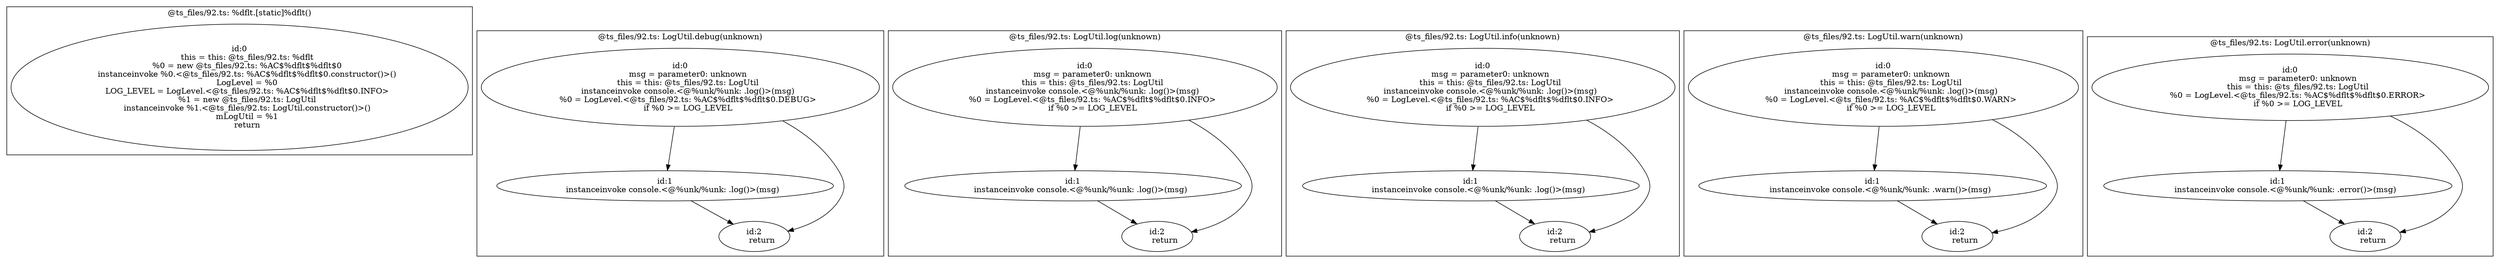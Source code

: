 digraph "92.ts" {
subgraph "cluster_@ts_files/92.ts: %dflt.[static]%dflt()" {
  label="@ts_files/92.ts: %dflt.[static]%dflt()";
  Node33270 [label="id:0
      this = this: @ts_files/92.ts: %dflt
      %0 = new @ts_files/92.ts: %AC$%dflt$%dflt$0
      instanceinvoke %0.<@ts_files/92.ts: %AC$%dflt$%dflt$0.constructor()>()
      LogLevel = %0
      LOG_LEVEL = LogLevel.<@ts_files/92.ts: %AC$%dflt$%dflt$0.INFO>
      %1 = new @ts_files/92.ts: LogUtil
      instanceinvoke %1.<@ts_files/92.ts: LogUtil.constructor()>()
      mLogUtil = %1
      return"];
}
subgraph "cluster_@ts_files/92.ts: LogUtil.debug(unknown)" {
  label="@ts_files/92.ts: LogUtil.debug(unknown)";
  Node35760 [label="id:0
      msg = parameter0: unknown
      this = this: @ts_files/92.ts: LogUtil
      instanceinvoke console.<@%unk/%unk: .log()>(msg)
      %0 = LogLevel.<@ts_files/92.ts: %AC$%dflt$%dflt$0.DEBUG>
      if %0 >= LOG_LEVEL"];
  Node35761 [label="id:1
      instanceinvoke console.<@%unk/%unk: .log()>(msg)"];
  Node35762 [label="id:2
      return"];
  Node35760 -> Node35761;
  Node35760 -> Node35762;
  Node35761 -> Node35762;
}
subgraph "cluster_@ts_files/92.ts: LogUtil.log(unknown)" {
  label="@ts_files/92.ts: LogUtil.log(unknown)";
  Node33790 [label="id:0
      msg = parameter0: unknown
      this = this: @ts_files/92.ts: LogUtil
      instanceinvoke console.<@%unk/%unk: .log()>(msg)
      %0 = LogLevel.<@ts_files/92.ts: %AC$%dflt$%dflt$0.INFO>
      if %0 >= LOG_LEVEL"];
  Node33791 [label="id:1
      instanceinvoke console.<@%unk/%unk: .log()>(msg)"];
  Node33792 [label="id:2
      return"];
  Node33790 -> Node33791;
  Node33790 -> Node33792;
  Node33791 -> Node33792;
}
subgraph "cluster_@ts_files/92.ts: LogUtil.info(unknown)" {
  label="@ts_files/92.ts: LogUtil.info(unknown)";
  Node34850 [label="id:0
      msg = parameter0: unknown
      this = this: @ts_files/92.ts: LogUtil
      instanceinvoke console.<@%unk/%unk: .log()>(msg)
      %0 = LogLevel.<@ts_files/92.ts: %AC$%dflt$%dflt$0.INFO>
      if %0 >= LOG_LEVEL"];
  Node34851 [label="id:1
      instanceinvoke console.<@%unk/%unk: .log()>(msg)"];
  Node34852 [label="id:2
      return"];
  Node34850 -> Node34851;
  Node34850 -> Node34852;
  Node34851 -> Node34852;
}
subgraph "cluster_@ts_files/92.ts: LogUtil.warn(unknown)" {
  label="@ts_files/92.ts: LogUtil.warn(unknown)";
  Node34970 [label="id:0
      msg = parameter0: unknown
      this = this: @ts_files/92.ts: LogUtil
      instanceinvoke console.<@%unk/%unk: .log()>(msg)
      %0 = LogLevel.<@ts_files/92.ts: %AC$%dflt$%dflt$0.WARN>
      if %0 >= LOG_LEVEL"];
  Node34971 [label="id:1
      instanceinvoke console.<@%unk/%unk: .warn()>(msg)"];
  Node34972 [label="id:2
      return"];
  Node34970 -> Node34971;
  Node34970 -> Node34972;
  Node34971 -> Node34972;
}
subgraph "cluster_@ts_files/92.ts: LogUtil.error(unknown)" {
  label="@ts_files/92.ts: LogUtil.error(unknown)";
  Node36110 [label="id:0
      msg = parameter0: unknown
      this = this: @ts_files/92.ts: LogUtil
      %0 = LogLevel.<@ts_files/92.ts: %AC$%dflt$%dflt$0.ERROR>
      if %0 >= LOG_LEVEL"];
  Node36111 [label="id:1
      instanceinvoke console.<@%unk/%unk: .error()>(msg)"];
  Node36112 [label="id:2
      return"];
  Node36110 -> Node36111;
  Node36110 -> Node36112;
  Node36111 -> Node36112;
}
}

